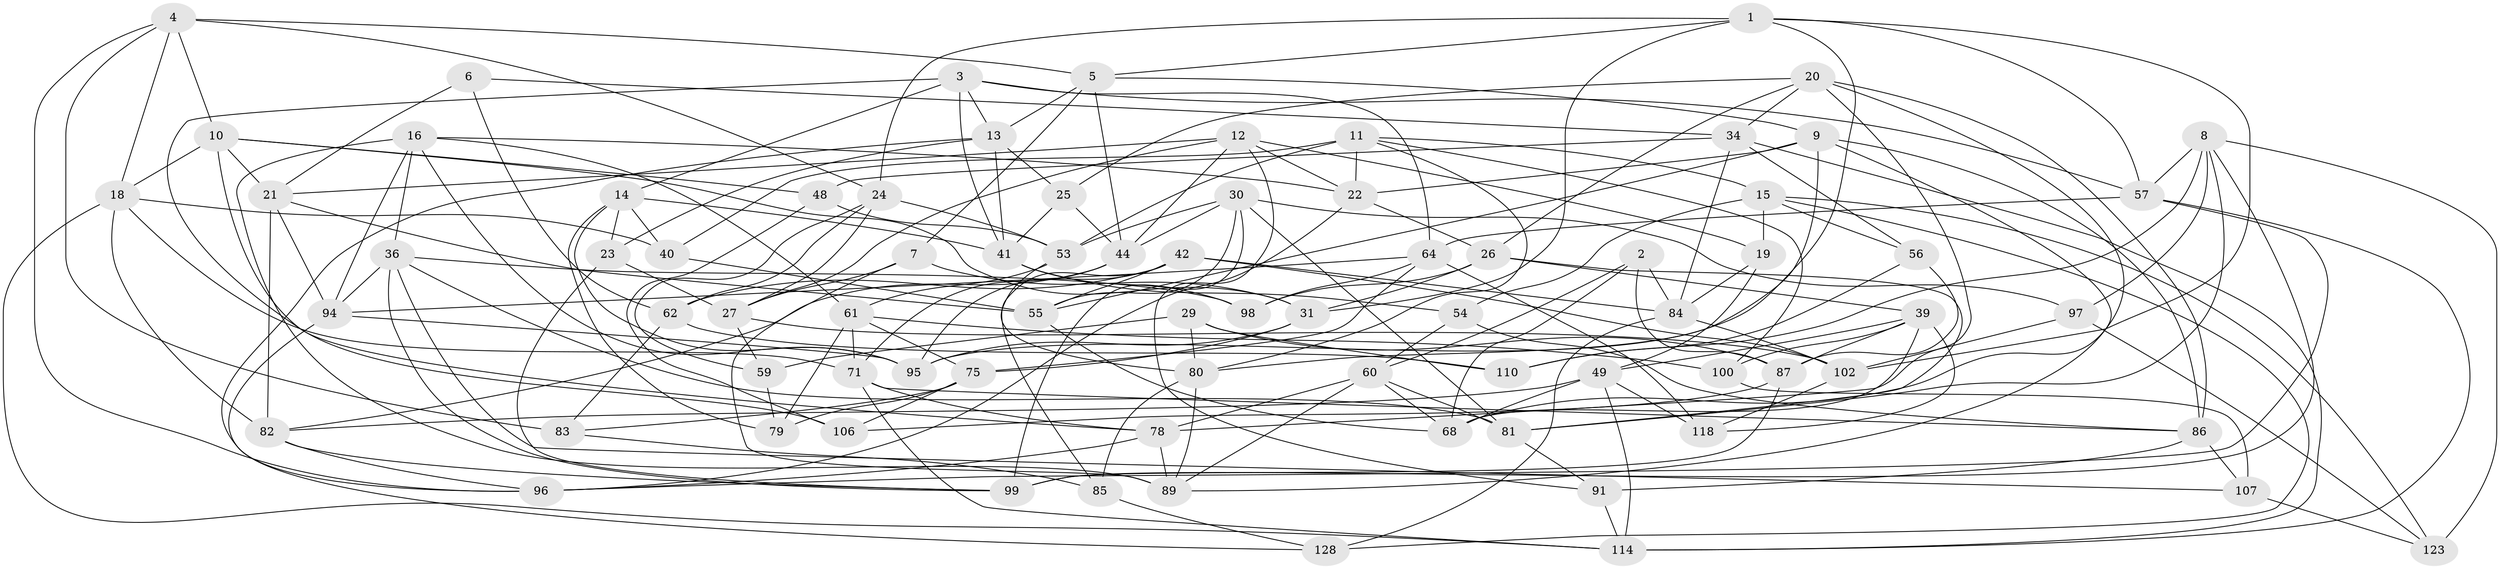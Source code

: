 // Generated by graph-tools (version 1.1) at 2025/24/03/03/25 07:24:30]
// undirected, 78 vertices, 208 edges
graph export_dot {
graph [start="1"]
  node [color=gray90,style=filled];
  1 [super="+17"];
  2;
  3 [super="+125"];
  4 [super="+51"];
  5 [super="+35"];
  6;
  7;
  8 [super="+67"];
  9 [super="+72"];
  10 [super="+45"];
  11 [super="+65"];
  12 [super="+46"];
  13 [super="+28"];
  14 [super="+38"];
  15 [super="+50"];
  16 [super="+74"];
  18 [super="+76"];
  19;
  20 [super="+43"];
  21 [super="+92"];
  22 [super="+122"];
  23;
  24 [super="+32"];
  25;
  26 [super="+121"];
  27 [super="+66"];
  29;
  30 [super="+33"];
  31 [super="+52"];
  34 [super="+37"];
  36 [super="+126"];
  39 [super="+109"];
  40;
  41 [super="+112"];
  42 [super="+58"];
  44 [super="+47"];
  48;
  49 [super="+90"];
  53 [super="+63"];
  54;
  55 [super="+73"];
  56;
  57 [super="+105"];
  59;
  60 [super="+69"];
  61 [super="+101"];
  62 [super="+130"];
  64 [super="+70"];
  68 [super="+88"];
  71 [super="+77"];
  75 [super="+127"];
  78 [super="+116"];
  79;
  80 [super="+111"];
  81 [super="+104"];
  82 [super="+120"];
  83;
  84 [super="+113"];
  85;
  86 [super="+93"];
  87 [super="+124"];
  89 [super="+115"];
  91;
  94 [super="+108"];
  95 [super="+119"];
  96 [super="+129"];
  97;
  98;
  99 [super="+131"];
  100;
  102 [super="+103"];
  106;
  107;
  110;
  114 [super="+117"];
  118;
  123;
  128;
  1 -- 57;
  1 -- 95;
  1 -- 31;
  1 -- 24;
  1 -- 5;
  1 -- 102;
  2 -- 84;
  2 -- 87;
  2 -- 60;
  2 -- 68;
  3 -- 13;
  3 -- 64;
  3 -- 106;
  3 -- 57;
  3 -- 14;
  3 -- 41;
  4 -- 96;
  4 -- 83;
  4 -- 18;
  4 -- 24;
  4 -- 10;
  4 -- 5;
  5 -- 7;
  5 -- 44;
  5 -- 9;
  5 -- 13;
  6 -- 62 [weight=2];
  6 -- 34;
  6 -- 21;
  7 -- 27;
  7 -- 89;
  7 -- 31;
  8 -- 81;
  8 -- 123;
  8 -- 57;
  8 -- 97;
  8 -- 99;
  8 -- 110;
  9 -- 86;
  9 -- 80;
  9 -- 89;
  9 -- 55;
  9 -- 22;
  10 -- 48;
  10 -- 21;
  10 -- 78;
  10 -- 31;
  10 -- 18;
  11 -- 15;
  11 -- 53;
  11 -- 40;
  11 -- 100;
  11 -- 80;
  11 -- 22;
  12 -- 91;
  12 -- 19;
  12 -- 27;
  12 -- 44;
  12 -- 21;
  12 -- 22;
  13 -- 25;
  13 -- 96;
  13 -- 41;
  13 -- 23;
  14 -- 79;
  14 -- 41;
  14 -- 40;
  14 -- 95;
  14 -- 23;
  15 -- 56;
  15 -- 123;
  15 -- 128;
  15 -- 19;
  15 -- 54;
  16 -- 22;
  16 -- 95;
  16 -- 89;
  16 -- 36;
  16 -- 61;
  16 -- 94;
  18 -- 40;
  18 -- 114;
  18 -- 71;
  18 -- 82;
  19 -- 49;
  19 -- 84;
  20 -- 86;
  20 -- 78;
  20 -- 34;
  20 -- 25;
  20 -- 26;
  20 -- 68;
  21 -- 82;
  21 -- 55;
  21 -- 94;
  22 -- 96;
  22 -- 26;
  23 -- 99;
  23 -- 27;
  24 -- 59;
  24 -- 53;
  24 -- 62;
  24 -- 27;
  25 -- 44;
  25 -- 41;
  26 -- 98;
  26 -- 31;
  26 -- 81;
  26 -- 39;
  27 -- 59;
  27 -- 102;
  29 -- 59;
  29 -- 87;
  29 -- 110;
  29 -- 80;
  30 -- 55;
  30 -- 81;
  30 -- 97;
  30 -- 53;
  30 -- 44;
  30 -- 99;
  31 -- 95;
  31 -- 75;
  34 -- 84;
  34 -- 48;
  34 -- 56;
  34 -- 114;
  36 -- 81;
  36 -- 98;
  36 -- 99;
  36 -- 107;
  36 -- 94;
  39 -- 49;
  39 -- 100;
  39 -- 118;
  39 -- 87;
  39 -- 68;
  40 -- 55;
  41 -- 98;
  41 -- 54;
  42 -- 95;
  42 -- 85;
  42 -- 62;
  42 -- 55;
  42 -- 102;
  42 -- 84;
  44 -- 71;
  44 -- 82;
  48 -- 106;
  48 -- 53;
  49 -- 114;
  49 -- 118;
  49 -- 68;
  49 -- 82;
  53 -- 80;
  53 -- 61;
  54 -- 60;
  54 -- 86;
  55 -- 68;
  56 -- 110;
  56 -- 87;
  57 -- 96;
  57 -- 64;
  57 -- 114;
  59 -- 79;
  60 -- 68;
  60 -- 89;
  60 -- 81;
  60 -- 78;
  61 -- 100;
  61 -- 75;
  61 -- 79;
  61 -- 71;
  62 -- 110;
  62 -- 83;
  64 -- 98;
  64 -- 75;
  64 -- 118;
  64 -- 94;
  71 -- 78;
  71 -- 114;
  71 -- 86;
  75 -- 79;
  75 -- 83;
  75 -- 106;
  78 -- 96;
  78 -- 89;
  80 -- 85;
  80 -- 89;
  81 -- 91;
  82 -- 96;
  82 -- 99;
  83 -- 85;
  84 -- 128;
  84 -- 102;
  85 -- 128;
  86 -- 107;
  86 -- 91;
  87 -- 106;
  87 -- 99;
  91 -- 114;
  94 -- 128;
  94 -- 95;
  97 -- 123;
  97 -- 102;
  100 -- 107;
  102 -- 118;
  107 -- 123;
}
